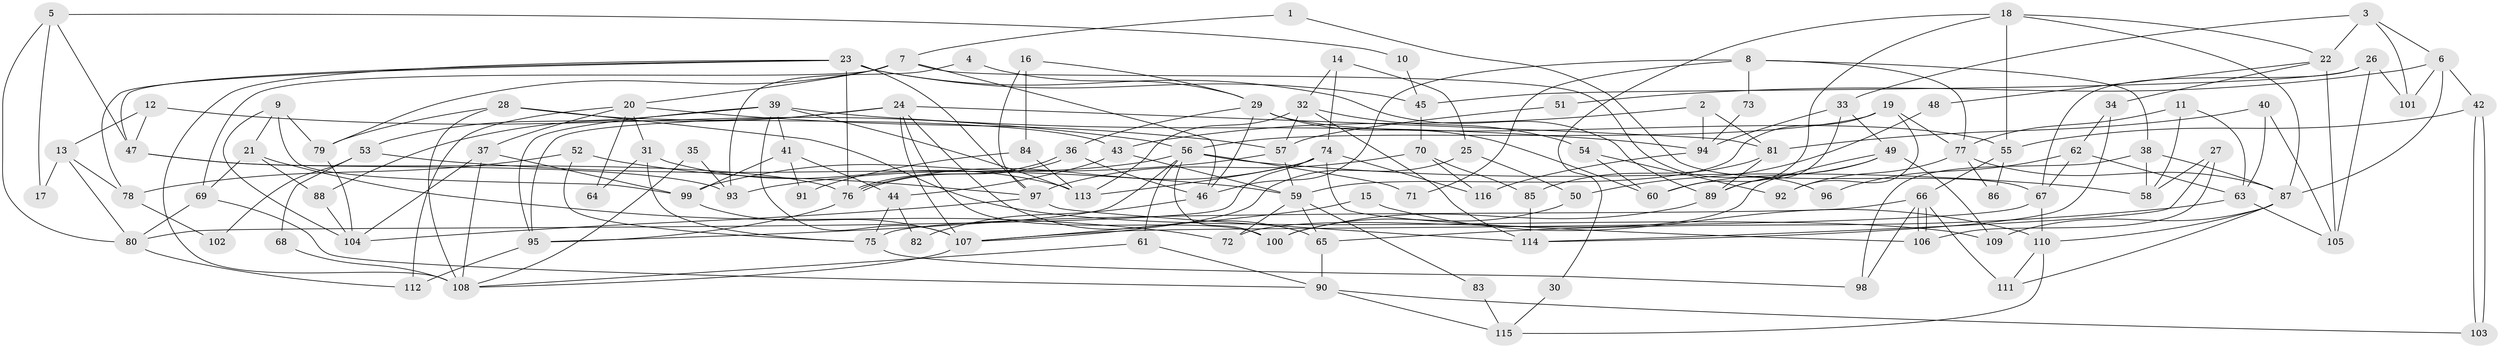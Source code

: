 // coarse degree distribution, {2: 0.19480519480519481, 6: 0.15584415584415584, 4: 0.15584415584415584, 8: 0.05194805194805195, 5: 0.12987012987012986, 3: 0.12987012987012986, 7: 0.12987012987012986, 10: 0.025974025974025976, 11: 0.012987012987012988, 9: 0.012987012987012988}
// Generated by graph-tools (version 1.1) at 2025/52/02/27/25 19:52:03]
// undirected, 116 vertices, 232 edges
graph export_dot {
graph [start="1"]
  node [color=gray90,style=filled];
  1;
  2;
  3;
  4;
  5;
  6;
  7;
  8;
  9;
  10;
  11;
  12;
  13;
  14;
  15;
  16;
  17;
  18;
  19;
  20;
  21;
  22;
  23;
  24;
  25;
  26;
  27;
  28;
  29;
  30;
  31;
  32;
  33;
  34;
  35;
  36;
  37;
  38;
  39;
  40;
  41;
  42;
  43;
  44;
  45;
  46;
  47;
  48;
  49;
  50;
  51;
  52;
  53;
  54;
  55;
  56;
  57;
  58;
  59;
  60;
  61;
  62;
  63;
  64;
  65;
  66;
  67;
  68;
  69;
  70;
  71;
  72;
  73;
  74;
  75;
  76;
  77;
  78;
  79;
  80;
  81;
  82;
  83;
  84;
  85;
  86;
  87;
  88;
  89;
  90;
  91;
  92;
  93;
  94;
  95;
  96;
  97;
  98;
  99;
  100;
  101;
  102;
  103;
  104;
  105;
  106;
  107;
  108;
  109;
  110;
  111;
  112;
  113;
  114;
  115;
  116;
  1 -- 67;
  1 -- 7;
  2 -- 43;
  2 -- 81;
  2 -- 94;
  3 -- 6;
  3 -- 33;
  3 -- 22;
  3 -- 101;
  4 -- 29;
  4 -- 93;
  5 -- 47;
  5 -- 80;
  5 -- 10;
  5 -- 17;
  6 -- 101;
  6 -- 87;
  6 -- 42;
  6 -- 51;
  7 -- 46;
  7 -- 79;
  7 -- 20;
  7 -- 69;
  7 -- 96;
  8 -- 46;
  8 -- 77;
  8 -- 38;
  8 -- 71;
  8 -- 73;
  9 -- 104;
  9 -- 99;
  9 -- 21;
  9 -- 79;
  10 -- 45;
  11 -- 77;
  11 -- 63;
  11 -- 58;
  12 -- 56;
  12 -- 47;
  12 -- 13;
  13 -- 80;
  13 -- 17;
  13 -- 78;
  14 -- 74;
  14 -- 32;
  14 -- 25;
  15 -- 110;
  15 -- 107;
  16 -- 29;
  16 -- 97;
  16 -- 84;
  18 -- 87;
  18 -- 55;
  18 -- 22;
  18 -- 30;
  18 -- 60;
  19 -- 56;
  19 -- 59;
  19 -- 77;
  19 -- 92;
  20 -- 112;
  20 -- 31;
  20 -- 37;
  20 -- 57;
  20 -- 64;
  21 -- 69;
  21 -- 72;
  21 -- 88;
  22 -- 34;
  22 -- 48;
  22 -- 105;
  23 -- 97;
  23 -- 76;
  23 -- 45;
  23 -- 47;
  23 -- 78;
  23 -- 89;
  23 -- 108;
  24 -- 88;
  24 -- 95;
  24 -- 65;
  24 -- 81;
  24 -- 100;
  24 -- 107;
  25 -- 107;
  25 -- 50;
  26 -- 105;
  26 -- 67;
  26 -- 45;
  26 -- 101;
  27 -- 114;
  27 -- 106;
  27 -- 58;
  28 -- 108;
  28 -- 109;
  28 -- 43;
  28 -- 79;
  29 -- 55;
  29 -- 60;
  29 -- 36;
  29 -- 46;
  30 -- 115;
  31 -- 113;
  31 -- 64;
  31 -- 75;
  32 -- 57;
  32 -- 54;
  32 -- 113;
  32 -- 114;
  33 -- 94;
  33 -- 89;
  33 -- 49;
  34 -- 114;
  34 -- 62;
  35 -- 108;
  35 -- 93;
  36 -- 76;
  36 -- 76;
  36 -- 46;
  37 -- 104;
  37 -- 99;
  37 -- 108;
  38 -- 58;
  38 -- 87;
  38 -- 98;
  39 -- 107;
  39 -- 94;
  39 -- 41;
  39 -- 53;
  39 -- 95;
  39 -- 113;
  40 -- 81;
  40 -- 63;
  40 -- 105;
  41 -- 99;
  41 -- 44;
  41 -- 91;
  42 -- 103;
  42 -- 103;
  42 -- 55;
  43 -- 44;
  43 -- 59;
  44 -- 75;
  44 -- 82;
  45 -- 70;
  46 -- 82;
  47 -- 76;
  47 -- 93;
  48 -- 50;
  49 -- 89;
  49 -- 60;
  49 -- 72;
  49 -- 109;
  50 -- 100;
  51 -- 57;
  52 -- 75;
  52 -- 78;
  52 -- 97;
  53 -- 59;
  53 -- 68;
  53 -- 102;
  54 -- 60;
  54 -- 92;
  55 -- 66;
  55 -- 86;
  56 -- 99;
  56 -- 58;
  56 -- 61;
  56 -- 71;
  56 -- 95;
  56 -- 100;
  57 -- 59;
  57 -- 93;
  59 -- 72;
  59 -- 65;
  59 -- 83;
  61 -- 108;
  61 -- 90;
  62 -- 63;
  62 -- 67;
  62 -- 96;
  63 -- 105;
  63 -- 65;
  65 -- 90;
  66 -- 106;
  66 -- 106;
  66 -- 75;
  66 -- 98;
  66 -- 111;
  67 -- 107;
  67 -- 110;
  68 -- 108;
  69 -- 90;
  69 -- 80;
  70 -- 85;
  70 -- 97;
  70 -- 116;
  73 -- 94;
  74 -- 76;
  74 -- 113;
  74 -- 80;
  74 -- 106;
  74 -- 116;
  75 -- 98;
  76 -- 95;
  77 -- 87;
  77 -- 86;
  77 -- 92;
  78 -- 102;
  79 -- 104;
  80 -- 112;
  81 -- 89;
  81 -- 85;
  83 -- 115;
  84 -- 113;
  84 -- 91;
  85 -- 114;
  87 -- 110;
  87 -- 109;
  87 -- 111;
  88 -- 104;
  89 -- 100;
  90 -- 103;
  90 -- 115;
  94 -- 116;
  95 -- 112;
  97 -- 104;
  97 -- 114;
  99 -- 107;
  107 -- 108;
  110 -- 111;
  110 -- 115;
}
